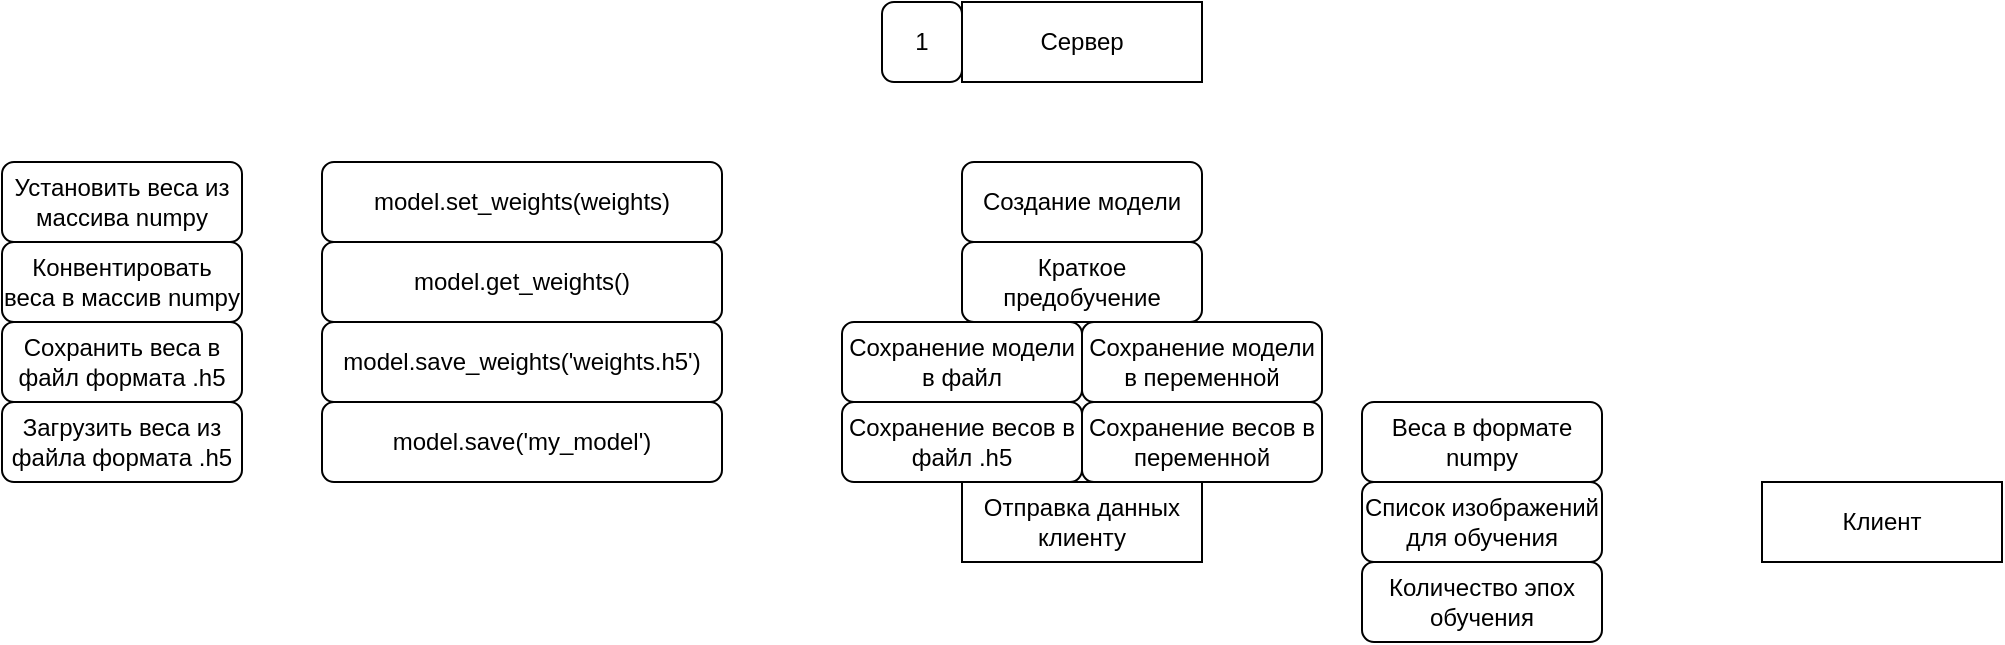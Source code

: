 <mxfile version="13.9.9" type="device"><diagram id="TqB8Zly7WfJcYcVSpLqi" name="Страница 1"><mxGraphModel dx="868" dy="510" grid="1" gridSize="10" guides="1" tooltips="1" connect="1" arrows="1" fold="1" page="1" pageScale="1" pageWidth="827" pageHeight="1169" math="0" shadow="0"><root><mxCell id="0"/><mxCell id="1" parent="0"/><mxCell id="k8b6pzXCBRAasA01CAdU-1" value="Сервер" style="rounded=0;whiteSpace=wrap;html=1;" vertex="1" parent="1"><mxGeometry x="600" y="80" width="120" height="40" as="geometry"/></mxCell><mxCell id="k8b6pzXCBRAasA01CAdU-2" value="Создание модели" style="rounded=1;whiteSpace=wrap;html=1;" vertex="1" parent="1"><mxGeometry x="600" y="160" width="120" height="40" as="geometry"/></mxCell><mxCell id="k8b6pzXCBRAasA01CAdU-4" value="1" style="rounded=1;whiteSpace=wrap;html=1;" vertex="1" parent="1"><mxGeometry x="560" y="80" width="40" height="40" as="geometry"/></mxCell><mxCell id="k8b6pzXCBRAasA01CAdU-5" value="Краткое предобучение" style="rounded=1;whiteSpace=wrap;html=1;" vertex="1" parent="1"><mxGeometry x="600" y="200" width="120" height="40" as="geometry"/></mxCell><mxCell id="k8b6pzXCBRAasA01CAdU-6" value="Сохранение модели в файл" style="rounded=1;whiteSpace=wrap;html=1;" vertex="1" parent="1"><mxGeometry x="540" y="240" width="120" height="40" as="geometry"/></mxCell><mxCell id="k8b6pzXCBRAasA01CAdU-7" value="Сохранение модели в переменной" style="rounded=1;whiteSpace=wrap;html=1;" vertex="1" parent="1"><mxGeometry x="660" y="240" width="120" height="40" as="geometry"/></mxCell><mxCell id="k8b6pzXCBRAasA01CAdU-8" value="Сохранение весов в файл .h5" style="rounded=1;whiteSpace=wrap;html=1;" vertex="1" parent="1"><mxGeometry x="540" y="280" width="120" height="40" as="geometry"/></mxCell><mxCell id="k8b6pzXCBRAasA01CAdU-9" value="Сохранение весов в переменной" style="rounded=1;whiteSpace=wrap;html=1;" vertex="1" parent="1"><mxGeometry x="660" y="280" width="120" height="40" as="geometry"/></mxCell><mxCell id="k8b6pzXCBRAasA01CAdU-10" value="model.save_weights('weights.h5')" style="rounded=1;whiteSpace=wrap;html=1;" vertex="1" parent="1"><mxGeometry x="280" y="240" width="200" height="40" as="geometry"/></mxCell><mxCell id="k8b6pzXCBRAasA01CAdU-11" value="model.save('my_model')" style="rounded=1;whiteSpace=wrap;html=1;" vertex="1" parent="1"><mxGeometry x="280" y="280" width="200" height="40" as="geometry"/></mxCell><mxCell id="k8b6pzXCBRAasA01CAdU-12" value="model.get_weights()" style="rounded=1;whiteSpace=wrap;html=1;" vertex="1" parent="1"><mxGeometry x="280" y="200" width="200" height="40" as="geometry"/></mxCell><mxCell id="k8b6pzXCBRAasA01CAdU-13" value="model.set_weights(weights)" style="rounded=1;whiteSpace=wrap;html=1;" vertex="1" parent="1"><mxGeometry x="280" y="160" width="200" height="40" as="geometry"/></mxCell><mxCell id="k8b6pzXCBRAasA01CAdU-14" value="Установить веса из массива numpy" style="rounded=1;whiteSpace=wrap;html=1;" vertex="1" parent="1"><mxGeometry x="120" y="160" width="120" height="40" as="geometry"/></mxCell><mxCell id="k8b6pzXCBRAasA01CAdU-15" value="Конвентировать веса в массив numpy" style="rounded=1;whiteSpace=wrap;html=1;" vertex="1" parent="1"><mxGeometry x="120" y="200" width="120" height="40" as="geometry"/></mxCell><mxCell id="k8b6pzXCBRAasA01CAdU-16" value="Сохранить веса в файл формата .h5" style="rounded=1;whiteSpace=wrap;html=1;" vertex="1" parent="1"><mxGeometry x="120" y="240" width="120" height="40" as="geometry"/></mxCell><mxCell id="k8b6pzXCBRAasA01CAdU-17" value="Загрузить веса из файла формата .h5" style="rounded=1;whiteSpace=wrap;html=1;" vertex="1" parent="1"><mxGeometry x="120" y="280" width="120" height="40" as="geometry"/></mxCell><mxCell id="k8b6pzXCBRAasA01CAdU-18" value="Отправка данных клиенту" style="rounded=0;whiteSpace=wrap;html=1;" vertex="1" parent="1"><mxGeometry x="600" y="320" width="120" height="40" as="geometry"/></mxCell><mxCell id="k8b6pzXCBRAasA01CAdU-19" value="Клиент" style="rounded=0;whiteSpace=wrap;html=1;" vertex="1" parent="1"><mxGeometry x="1000" y="320" width="120" height="40" as="geometry"/></mxCell><mxCell id="k8b6pzXCBRAasA01CAdU-20" value="Веса в формате numpy" style="rounded=1;whiteSpace=wrap;html=1;" vertex="1" parent="1"><mxGeometry x="800" y="280" width="120" height="40" as="geometry"/></mxCell><mxCell id="k8b6pzXCBRAasA01CAdU-21" value="Список изображений для обучения" style="rounded=1;whiteSpace=wrap;html=1;" vertex="1" parent="1"><mxGeometry x="800" y="320" width="120" height="40" as="geometry"/></mxCell><mxCell id="k8b6pzXCBRAasA01CAdU-22" value="Количество эпох обучения" style="rounded=1;whiteSpace=wrap;html=1;" vertex="1" parent="1"><mxGeometry x="800" y="360" width="120" height="40" as="geometry"/></mxCell></root></mxGraphModel></diagram></mxfile>